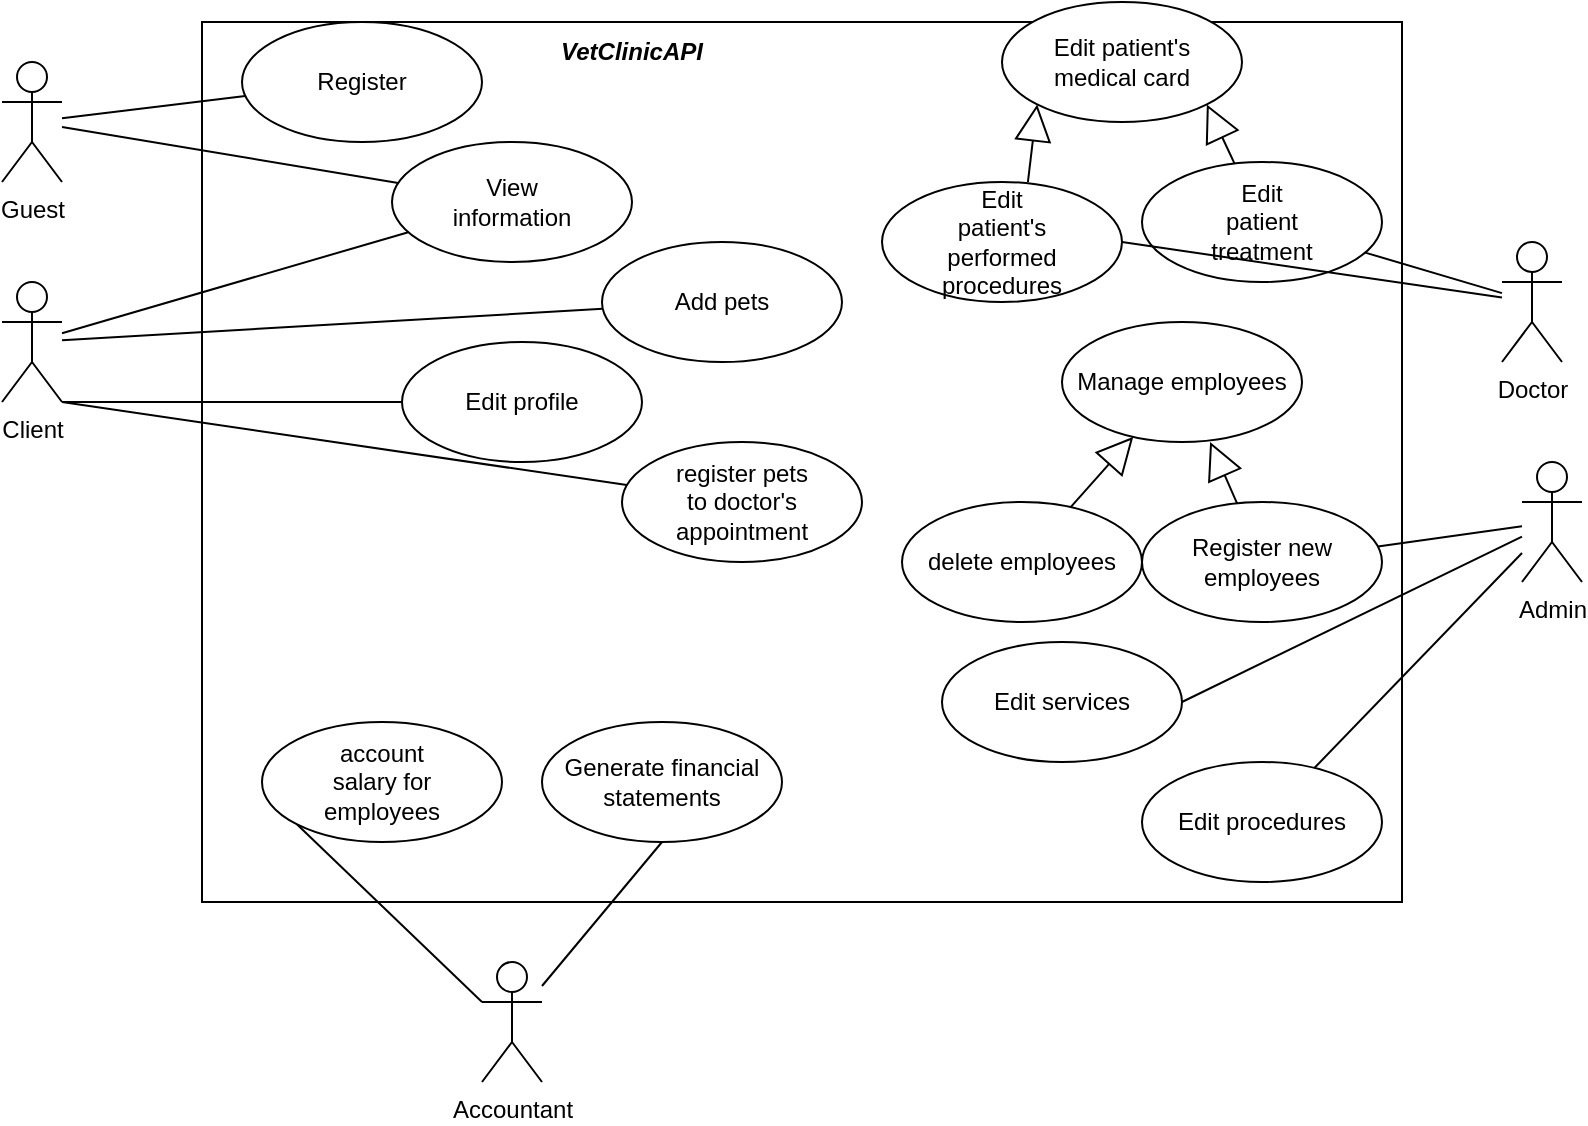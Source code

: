 <mxfile version="17.5.0" type="github">
  <diagram id="YmJbUNZ7-ScvL3K1Ze7F" name="Page-1">
    <mxGraphModel dx="1662" dy="752" grid="1" gridSize="10" guides="1" tooltips="1" connect="1" arrows="1" fold="1" page="1" pageScale="1" pageWidth="850" pageHeight="1100" math="0" shadow="0">
      <root>
        <mxCell id="0" />
        <mxCell id="1" parent="0" />
        <mxCell id="cwu9wlnUS9ruzqK-m6uW-2" value="" style="rounded=0;whiteSpace=wrap;html=1;" parent="1" vertex="1">
          <mxGeometry x="130" y="100" width="600" height="440" as="geometry" />
        </mxCell>
        <mxCell id="cwu9wlnUS9ruzqK-m6uW-4" value="&lt;i&gt;&lt;b&gt;VetClinicAPI&lt;/b&gt;&lt;/i&gt;" style="text;html=1;strokeColor=none;fillColor=none;align=center;verticalAlign=middle;whiteSpace=wrap;rounded=0;" parent="1" vertex="1">
          <mxGeometry x="270" y="100" width="150" height="30" as="geometry" />
        </mxCell>
        <mxCell id="cwu9wlnUS9ruzqK-m6uW-10" value="" style="group" parent="1" vertex="1" connectable="0">
          <mxGeometry x="225" y="160" width="120" height="60" as="geometry" />
        </mxCell>
        <mxCell id="cwu9wlnUS9ruzqK-m6uW-5" value="" style="ellipse;whiteSpace=wrap;html=1;" parent="cwu9wlnUS9ruzqK-m6uW-10" vertex="1">
          <mxGeometry width="120" height="60" as="geometry" />
        </mxCell>
        <mxCell id="cwu9wlnUS9ruzqK-m6uW-9" value="View information" style="text;html=1;strokeColor=none;fillColor=none;align=center;verticalAlign=middle;whiteSpace=wrap;rounded=0;" parent="cwu9wlnUS9ruzqK-m6uW-10" vertex="1">
          <mxGeometry x="30" y="15" width="60" height="30" as="geometry" />
        </mxCell>
        <mxCell id="cwu9wlnUS9ruzqK-m6uW-13" value="" style="group" parent="1" vertex="1" connectable="0">
          <mxGeometry x="150" y="100" width="120" height="60" as="geometry" />
        </mxCell>
        <mxCell id="cwu9wlnUS9ruzqK-m6uW-8" value="" style="ellipse;whiteSpace=wrap;html=1;" parent="cwu9wlnUS9ruzqK-m6uW-13" vertex="1">
          <mxGeometry width="120" height="60" as="geometry" />
        </mxCell>
        <mxCell id="cwu9wlnUS9ruzqK-m6uW-11" value="Register" style="text;html=1;strokeColor=none;fillColor=none;align=center;verticalAlign=middle;whiteSpace=wrap;rounded=0;" parent="cwu9wlnUS9ruzqK-m6uW-13" vertex="1">
          <mxGeometry x="30" y="15" width="60" height="30" as="geometry" />
        </mxCell>
        <mxCell id="cwu9wlnUS9ruzqK-m6uW-14" value="Guest" style="shape=umlActor;verticalLabelPosition=bottom;verticalAlign=top;html=1;outlineConnect=0;" parent="1" vertex="1">
          <mxGeometry x="30" y="120" width="30" height="60" as="geometry" />
        </mxCell>
        <mxCell id="cwu9wlnUS9ruzqK-m6uW-18" value="" style="endArrow=none;html=1;rounded=0;" parent="1" source="cwu9wlnUS9ruzqK-m6uW-5" target="cwu9wlnUS9ruzqK-m6uW-14" edge="1">
          <mxGeometry width="50" height="50" relative="1" as="geometry">
            <mxPoint x="130" y="290" as="sourcePoint" />
            <mxPoint x="180" y="240" as="targetPoint" />
          </mxGeometry>
        </mxCell>
        <mxCell id="cwu9wlnUS9ruzqK-m6uW-21" value="" style="endArrow=none;html=1;rounded=0;" parent="1" source="cwu9wlnUS9ruzqK-m6uW-8" target="cwu9wlnUS9ruzqK-m6uW-14" edge="1">
          <mxGeometry width="50" height="50" relative="1" as="geometry">
            <mxPoint x="100" y="280" as="sourcePoint" />
            <mxPoint x="150" y="230" as="targetPoint" />
          </mxGeometry>
        </mxCell>
        <mxCell id="cwu9wlnUS9ruzqK-m6uW-23" value="Client" style="shape=umlActor;verticalLabelPosition=bottom;verticalAlign=top;html=1;outlineConnect=0;" parent="1" vertex="1">
          <mxGeometry x="30" y="230" width="30" height="60" as="geometry" />
        </mxCell>
        <mxCell id="cwu9wlnUS9ruzqK-m6uW-29" value="" style="group" parent="1" vertex="1" connectable="0">
          <mxGeometry x="340" y="310" width="120" height="60" as="geometry" />
        </mxCell>
        <mxCell id="cwu9wlnUS9ruzqK-m6uW-25" value="" style="ellipse;whiteSpace=wrap;html=1;" parent="cwu9wlnUS9ruzqK-m6uW-29" vertex="1">
          <mxGeometry width="120" height="60" as="geometry" />
        </mxCell>
        <mxCell id="cwu9wlnUS9ruzqK-m6uW-28" value="&lt;div&gt;register pets to doctor&#39;s&lt;/div&gt;&lt;div&gt;appointment&lt;br&gt;&lt;/div&gt;" style="text;html=1;strokeColor=none;fillColor=none;align=center;verticalAlign=middle;whiteSpace=wrap;rounded=0;" parent="cwu9wlnUS9ruzqK-m6uW-29" vertex="1">
          <mxGeometry x="30" y="15" width="60" height="30" as="geometry" />
        </mxCell>
        <mxCell id="cwu9wlnUS9ruzqK-m6uW-30" value="" style="group" parent="1" vertex="1" connectable="0">
          <mxGeometry x="330" y="210" width="120" height="60" as="geometry" />
        </mxCell>
        <mxCell id="cwu9wlnUS9ruzqK-m6uW-24" value="" style="ellipse;whiteSpace=wrap;html=1;" parent="cwu9wlnUS9ruzqK-m6uW-30" vertex="1">
          <mxGeometry width="120" height="60" as="geometry" />
        </mxCell>
        <mxCell id="cwu9wlnUS9ruzqK-m6uW-27" value="Add pets" style="text;html=1;strokeColor=none;fillColor=none;align=center;verticalAlign=middle;whiteSpace=wrap;rounded=0;" parent="cwu9wlnUS9ruzqK-m6uW-30" vertex="1">
          <mxGeometry x="30" y="15" width="60" height="30" as="geometry" />
        </mxCell>
        <mxCell id="cwu9wlnUS9ruzqK-m6uW-34" value="" style="endArrow=none;html=1;rounded=0;" parent="1" source="cwu9wlnUS9ruzqK-m6uW-5" target="cwu9wlnUS9ruzqK-m6uW-23" edge="1">
          <mxGeometry width="50" height="50" relative="1" as="geometry">
            <mxPoint x="140" y="360" as="sourcePoint" />
            <mxPoint x="190" y="310" as="targetPoint" />
          </mxGeometry>
        </mxCell>
        <mxCell id="cwu9wlnUS9ruzqK-m6uW-35" value="" style="endArrow=none;html=1;rounded=0;entryX=1;entryY=1;entryDx=0;entryDy=0;entryPerimeter=0;" parent="1" source="cwu9wlnUS9ruzqK-m6uW-12" target="cwu9wlnUS9ruzqK-m6uW-23" edge="1">
          <mxGeometry width="50" height="50" relative="1" as="geometry">
            <mxPoint x="100" y="410" as="sourcePoint" />
            <mxPoint x="150" y="360" as="targetPoint" />
          </mxGeometry>
        </mxCell>
        <mxCell id="cwu9wlnUS9ruzqK-m6uW-36" value="" style="endArrow=none;html=1;rounded=0;" parent="1" source="cwu9wlnUS9ruzqK-m6uW-24" target="cwu9wlnUS9ruzqK-m6uW-23" edge="1">
          <mxGeometry width="50" height="50" relative="1" as="geometry">
            <mxPoint x="100" y="380" as="sourcePoint" />
            <mxPoint x="150" y="330" as="targetPoint" />
            <Array as="points" />
          </mxGeometry>
        </mxCell>
        <mxCell id="cwu9wlnUS9ruzqK-m6uW-38" value="" style="group" parent="1" vertex="1" connectable="0">
          <mxGeometry x="260" y="260" width="120" height="60" as="geometry" />
        </mxCell>
        <mxCell id="cwu9wlnUS9ruzqK-m6uW-12" value="" style="ellipse;whiteSpace=wrap;html=1;" parent="cwu9wlnUS9ruzqK-m6uW-38" vertex="1">
          <mxGeometry x="-30" width="120" height="60" as="geometry" />
        </mxCell>
        <mxCell id="cwu9wlnUS9ruzqK-m6uW-26" value="Edit profile" style="text;html=1;strokeColor=none;fillColor=none;align=center;verticalAlign=middle;whiteSpace=wrap;rounded=0;" parent="cwu9wlnUS9ruzqK-m6uW-38" vertex="1">
          <mxGeometry y="15" width="60" height="30" as="geometry" />
        </mxCell>
        <mxCell id="cwu9wlnUS9ruzqK-m6uW-39" value="" style="endArrow=none;html=1;rounded=0;entryX=1;entryY=1;entryDx=0;entryDy=0;entryPerimeter=0;" parent="1" source="cwu9wlnUS9ruzqK-m6uW-25" target="cwu9wlnUS9ruzqK-m6uW-23" edge="1">
          <mxGeometry width="50" height="50" relative="1" as="geometry">
            <mxPoint x="100" y="410" as="sourcePoint" />
            <mxPoint x="150" y="360" as="targetPoint" />
          </mxGeometry>
        </mxCell>
        <mxCell id="cwu9wlnUS9ruzqK-m6uW-47" value="Doctor" style="shape=umlActor;verticalLabelPosition=bottom;verticalAlign=top;html=1;outlineConnect=0;" parent="1" vertex="1">
          <mxGeometry x="780" y="210" width="30" height="60" as="geometry" />
        </mxCell>
        <mxCell id="cwu9wlnUS9ruzqK-m6uW-49" value="" style="group" parent="1" vertex="1" connectable="0">
          <mxGeometry x="600" y="170" width="120" height="60" as="geometry" />
        </mxCell>
        <mxCell id="cwu9wlnUS9ruzqK-m6uW-50" value="" style="ellipse;whiteSpace=wrap;html=1;" parent="cwu9wlnUS9ruzqK-m6uW-49" vertex="1">
          <mxGeometry width="120" height="60" as="geometry" />
        </mxCell>
        <mxCell id="cwu9wlnUS9ruzqK-m6uW-51" value="Edit patient treatment" style="text;html=1;strokeColor=none;fillColor=none;align=center;verticalAlign=middle;whiteSpace=wrap;rounded=0;" parent="cwu9wlnUS9ruzqK-m6uW-49" vertex="1">
          <mxGeometry x="30" y="15" width="60" height="30" as="geometry" />
        </mxCell>
        <mxCell id="cwu9wlnUS9ruzqK-m6uW-52" value="" style="group" parent="1" vertex="1" connectable="0">
          <mxGeometry x="470" y="180" width="120" height="60" as="geometry" />
        </mxCell>
        <mxCell id="cwu9wlnUS9ruzqK-m6uW-53" value="" style="ellipse;whiteSpace=wrap;html=1;" parent="cwu9wlnUS9ruzqK-m6uW-52" vertex="1">
          <mxGeometry width="120" height="60" as="geometry" />
        </mxCell>
        <mxCell id="cwu9wlnUS9ruzqK-m6uW-54" value="&lt;div&gt;Edit &lt;br&gt;&lt;/div&gt;&lt;div&gt;patient&#39;s&lt;/div&gt;&lt;div&gt;performed procedures&lt;/div&gt;" style="text;html=1;strokeColor=none;fillColor=none;align=center;verticalAlign=middle;whiteSpace=wrap;rounded=0;" parent="cwu9wlnUS9ruzqK-m6uW-52" vertex="1">
          <mxGeometry x="30" y="15" width="60" height="30" as="geometry" />
        </mxCell>
        <mxCell id="cwu9wlnUS9ruzqK-m6uW-55" value="" style="endArrow=none;html=1;rounded=0;" parent="1" source="cwu9wlnUS9ruzqK-m6uW-47" target="cwu9wlnUS9ruzqK-m6uW-50" edge="1">
          <mxGeometry width="50" height="50" relative="1" as="geometry">
            <mxPoint x="700" y="285" as="sourcePoint" />
            <mxPoint x="750" y="235" as="targetPoint" />
          </mxGeometry>
        </mxCell>
        <mxCell id="cwu9wlnUS9ruzqK-m6uW-56" value="" style="endArrow=none;html=1;rounded=0;entryX=1;entryY=0.5;entryDx=0;entryDy=0;" parent="1" source="cwu9wlnUS9ruzqK-m6uW-47" target="cwu9wlnUS9ruzqK-m6uW-53" edge="1">
          <mxGeometry width="50" height="50" relative="1" as="geometry">
            <mxPoint x="765.97" y="220.001" as="sourcePoint" />
            <mxPoint x="610" y="220" as="targetPoint" />
          </mxGeometry>
        </mxCell>
        <mxCell id="cwu9wlnUS9ruzqK-m6uW-57" value="&lt;div&gt;Register new &lt;br&gt;&lt;/div&gt;&lt;div&gt;employees&lt;br&gt;&lt;/div&gt;" style="ellipse;whiteSpace=wrap;html=1;" parent="1" vertex="1">
          <mxGeometry x="600" y="340" width="120" height="60" as="geometry" />
        </mxCell>
        <mxCell id="cwu9wlnUS9ruzqK-m6uW-58" value="&lt;div&gt;Edit services&lt;/div&gt;" style="ellipse;whiteSpace=wrap;html=1;" parent="1" vertex="1">
          <mxGeometry x="500" y="410" width="120" height="60" as="geometry" />
        </mxCell>
        <mxCell id="cwu9wlnUS9ruzqK-m6uW-60" value="Admin" style="shape=umlActor;verticalLabelPosition=bottom;verticalAlign=top;html=1;outlineConnect=0;" parent="1" vertex="1">
          <mxGeometry x="790" y="320" width="30" height="60" as="geometry" />
        </mxCell>
        <mxCell id="cwu9wlnUS9ruzqK-m6uW-61" value="" style="endArrow=none;html=1;rounded=0;" parent="1" source="cwu9wlnUS9ruzqK-m6uW-57" target="cwu9wlnUS9ruzqK-m6uW-60" edge="1">
          <mxGeometry width="50" height="50" relative="1" as="geometry">
            <mxPoint x="690" y="440" as="sourcePoint" />
            <mxPoint x="740" y="390" as="targetPoint" />
          </mxGeometry>
        </mxCell>
        <mxCell id="cwu9wlnUS9ruzqK-m6uW-62" value="" style="endArrow=none;html=1;rounded=0;exitX=1;exitY=0.5;exitDx=0;exitDy=0;" parent="1" source="cwu9wlnUS9ruzqK-m6uW-58" target="cwu9wlnUS9ruzqK-m6uW-60" edge="1">
          <mxGeometry width="50" height="50" relative="1" as="geometry">
            <mxPoint x="660.003" y="412.756" as="sourcePoint" />
            <mxPoint x="750.43" y="407.239" as="targetPoint" />
          </mxGeometry>
        </mxCell>
        <mxCell id="Fpauq5wtpLTE5XVOTx-I-1" value="" style="group" parent="1" vertex="1" connectable="0">
          <mxGeometry x="160" y="450" width="120" height="60" as="geometry" />
        </mxCell>
        <mxCell id="Fpauq5wtpLTE5XVOTx-I-2" value="" style="ellipse;whiteSpace=wrap;html=1;" parent="Fpauq5wtpLTE5XVOTx-I-1" vertex="1">
          <mxGeometry width="120" height="60" as="geometry" />
        </mxCell>
        <mxCell id="Fpauq5wtpLTE5XVOTx-I-3" value="account salary for employees" style="text;html=1;strokeColor=none;fillColor=none;align=center;verticalAlign=middle;whiteSpace=wrap;rounded=0;" parent="Fpauq5wtpLTE5XVOTx-I-1" vertex="1">
          <mxGeometry x="30" y="15" width="60" height="30" as="geometry" />
        </mxCell>
        <mxCell id="Fpauq5wtpLTE5XVOTx-I-9" value="Accountant" style="shape=umlActor;verticalLabelPosition=bottom;verticalAlign=top;html=1;outlineConnect=0;" parent="1" vertex="1">
          <mxGeometry x="270" y="570" width="30" height="60" as="geometry" />
        </mxCell>
        <mxCell id="Fpauq5wtpLTE5XVOTx-I-6" value="Generate financial statements" style="ellipse;whiteSpace=wrap;html=1;" parent="1" vertex="1">
          <mxGeometry x="300" y="450" width="120" height="60" as="geometry" />
        </mxCell>
        <mxCell id="Fpauq5wtpLTE5XVOTx-I-12" value="" style="endArrow=none;html=1;rounded=0;entryX=0.5;entryY=1;entryDx=0;entryDy=0;" parent="1" source="Fpauq5wtpLTE5XVOTx-I-9" target="Fpauq5wtpLTE5XVOTx-I-6" edge="1">
          <mxGeometry width="50" height="50" relative="1" as="geometry">
            <mxPoint x="330" y="610" as="sourcePoint" />
            <mxPoint x="380" y="560" as="targetPoint" />
          </mxGeometry>
        </mxCell>
        <mxCell id="Fpauq5wtpLTE5XVOTx-I-13" value="" style="endArrow=none;html=1;rounded=0;entryX=0;entryY=1;entryDx=0;entryDy=0;exitX=0;exitY=0.333;exitDx=0;exitDy=0;exitPerimeter=0;" parent="1" source="Fpauq5wtpLTE5XVOTx-I-9" target="Fpauq5wtpLTE5XVOTx-I-2" edge="1">
          <mxGeometry width="50" height="50" relative="1" as="geometry">
            <mxPoint x="120" y="590" as="sourcePoint" />
            <mxPoint x="170" y="540" as="targetPoint" />
          </mxGeometry>
        </mxCell>
        <mxCell id="Fpauq5wtpLTE5XVOTx-I-15" value="&lt;div&gt;Edit patient&#39;s&lt;/div&gt;&lt;div&gt;medical card&lt;br&gt;&lt;/div&gt;" style="ellipse;whiteSpace=wrap;html=1;" parent="1" vertex="1">
          <mxGeometry x="530" y="90" width="120" height="60" as="geometry" />
        </mxCell>
        <mxCell id="Fpauq5wtpLTE5XVOTx-I-19" value="delete employees" style="ellipse;whiteSpace=wrap;html=1;" parent="1" vertex="1">
          <mxGeometry x="480" y="340" width="120" height="60" as="geometry" />
        </mxCell>
        <mxCell id="Fpauq5wtpLTE5XVOTx-I-20" value="" style="endArrow=block;endSize=16;endFill=0;html=1;rounded=0;entryX=0;entryY=1;entryDx=0;entryDy=0;exitX=0.608;exitY=0;exitDx=0;exitDy=0;exitPerimeter=0;" parent="1" source="cwu9wlnUS9ruzqK-m6uW-53" target="Fpauq5wtpLTE5XVOTx-I-15" edge="1">
          <mxGeometry width="160" relative="1" as="geometry">
            <mxPoint x="370" y="660" as="sourcePoint" />
            <mxPoint x="530" y="660" as="targetPoint" />
          </mxGeometry>
        </mxCell>
        <mxCell id="Fpauq5wtpLTE5XVOTx-I-21" value="" style="endArrow=block;endSize=16;endFill=0;html=1;rounded=0;entryX=1;entryY=1;entryDx=0;entryDy=0;" parent="1" source="cwu9wlnUS9ruzqK-m6uW-50" target="Fpauq5wtpLTE5XVOTx-I-15" edge="1">
          <mxGeometry width="160" relative="1" as="geometry">
            <mxPoint x="595.673" y="157.423" as="sourcePoint" />
            <mxPoint x="564.368" y="192.586" as="targetPoint" />
          </mxGeometry>
        </mxCell>
        <mxCell id="Fpauq5wtpLTE5XVOTx-I-22" value="Manage employees" style="ellipse;whiteSpace=wrap;html=1;" parent="1" vertex="1">
          <mxGeometry x="560" y="250" width="120" height="60" as="geometry" />
        </mxCell>
        <mxCell id="Fpauq5wtpLTE5XVOTx-I-25" value="" style="endArrow=block;endSize=16;endFill=0;html=1;rounded=0;" parent="1" source="Fpauq5wtpLTE5XVOTx-I-19" target="Fpauq5wtpLTE5XVOTx-I-22" edge="1">
          <mxGeometry width="160" relative="1" as="geometry">
            <mxPoint x="430" y="620" as="sourcePoint" />
            <mxPoint x="590" y="620" as="targetPoint" />
          </mxGeometry>
        </mxCell>
        <mxCell id="Fpauq5wtpLTE5XVOTx-I-28" value="" style="endArrow=block;endSize=16;endFill=0;html=1;rounded=0;entryX=0.617;entryY=1;entryDx=0;entryDy=0;entryPerimeter=0;" parent="1" source="cwu9wlnUS9ruzqK-m6uW-57" target="Fpauq5wtpLTE5XVOTx-I-22" edge="1">
          <mxGeometry width="160" relative="1" as="geometry">
            <mxPoint x="574.327" y="352.577" as="sourcePoint" />
            <mxPoint x="605.632" y="317.414" as="targetPoint" />
          </mxGeometry>
        </mxCell>
        <mxCell id="Fpauq5wtpLTE5XVOTx-I-30" value="&lt;div&gt;Edit procedures&lt;br&gt;&lt;/div&gt;" style="ellipse;whiteSpace=wrap;html=1;" parent="1" vertex="1">
          <mxGeometry x="600" y="470" width="120" height="60" as="geometry" />
        </mxCell>
        <mxCell id="Fpauq5wtpLTE5XVOTx-I-31" value="" style="endArrow=none;html=1;rounded=0;" parent="1" source="Fpauq5wtpLTE5XVOTx-I-30" target="cwu9wlnUS9ruzqK-m6uW-60" edge="1">
          <mxGeometry width="50" height="50" relative="1" as="geometry">
            <mxPoint x="500" y="470" as="sourcePoint" />
            <mxPoint x="550" y="420" as="targetPoint" />
          </mxGeometry>
        </mxCell>
      </root>
    </mxGraphModel>
  </diagram>
</mxfile>
